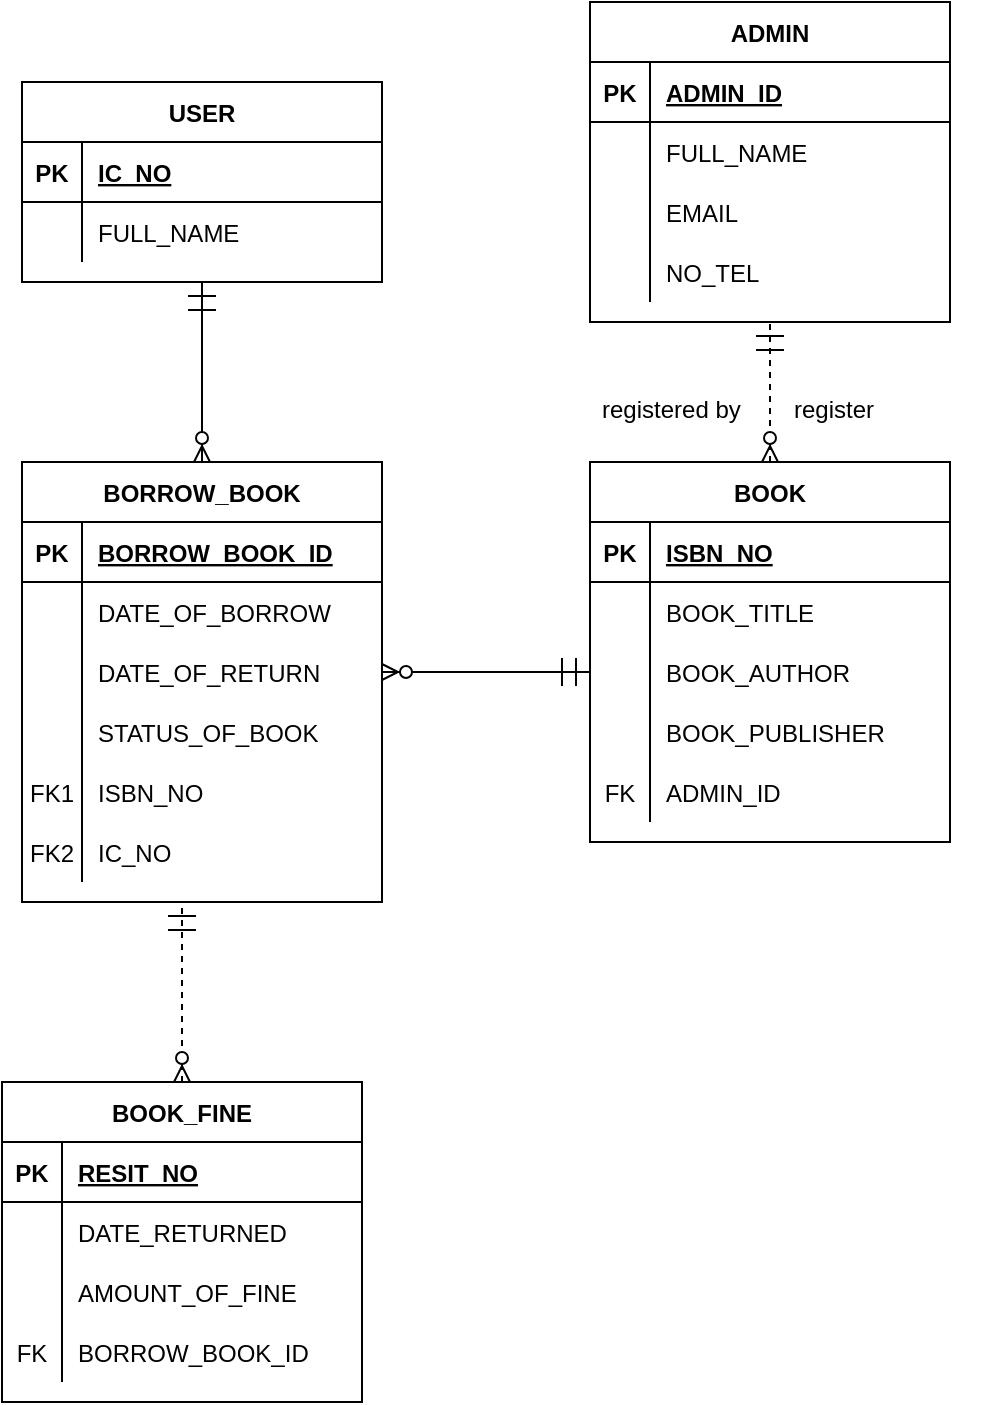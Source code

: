 <mxfile version="14.5.3" type="github">
  <diagram id="C5RBs43oDa-KdzZeNtuy" name="Page-1">
    <mxGraphModel dx="782" dy="437" grid="1" gridSize="10" guides="1" tooltips="1" connect="1" arrows="1" fold="1" page="1" pageScale="1" pageWidth="827" pageHeight="1169" math="0" shadow="0">
      <root>
        <mxCell id="WIyWlLk6GJQsqaUBKTNV-0" />
        <mxCell id="WIyWlLk6GJQsqaUBKTNV-1" parent="WIyWlLk6GJQsqaUBKTNV-0" />
        <mxCell id="B-8rYxw4rnspxTBN8n_3-0" value="USER" style="shape=table;startSize=30;container=1;collapsible=1;childLayout=tableLayout;fixedRows=1;rowLines=0;fontStyle=1;align=center;resizeLast=1;" vertex="1" parent="WIyWlLk6GJQsqaUBKTNV-1">
          <mxGeometry x="130" y="90" width="180" height="100" as="geometry" />
        </mxCell>
        <mxCell id="B-8rYxw4rnspxTBN8n_3-1" value="" style="shape=partialRectangle;collapsible=0;dropTarget=0;pointerEvents=0;fillColor=none;top=0;left=0;bottom=1;right=0;points=[[0,0.5],[1,0.5]];portConstraint=eastwest;" vertex="1" parent="B-8rYxw4rnspxTBN8n_3-0">
          <mxGeometry y="30" width="180" height="30" as="geometry" />
        </mxCell>
        <mxCell id="B-8rYxw4rnspxTBN8n_3-2" value="PK" style="shape=partialRectangle;connectable=0;fillColor=none;top=0;left=0;bottom=0;right=0;fontStyle=1;overflow=hidden;" vertex="1" parent="B-8rYxw4rnspxTBN8n_3-1">
          <mxGeometry width="30" height="30" as="geometry" />
        </mxCell>
        <mxCell id="B-8rYxw4rnspxTBN8n_3-3" value="IC_NO" style="shape=partialRectangle;connectable=0;fillColor=none;top=0;left=0;bottom=0;right=0;align=left;spacingLeft=6;fontStyle=5;overflow=hidden;" vertex="1" parent="B-8rYxw4rnspxTBN8n_3-1">
          <mxGeometry x="30" width="150" height="30" as="geometry" />
        </mxCell>
        <mxCell id="B-8rYxw4rnspxTBN8n_3-4" value="" style="shape=partialRectangle;collapsible=0;dropTarget=0;pointerEvents=0;fillColor=none;top=0;left=0;bottom=0;right=0;points=[[0,0.5],[1,0.5]];portConstraint=eastwest;" vertex="1" parent="B-8rYxw4rnspxTBN8n_3-0">
          <mxGeometry y="60" width="180" height="30" as="geometry" />
        </mxCell>
        <mxCell id="B-8rYxw4rnspxTBN8n_3-5" value="" style="shape=partialRectangle;connectable=0;fillColor=none;top=0;left=0;bottom=0;right=0;editable=1;overflow=hidden;" vertex="1" parent="B-8rYxw4rnspxTBN8n_3-4">
          <mxGeometry width="30" height="30" as="geometry" />
        </mxCell>
        <mxCell id="B-8rYxw4rnspxTBN8n_3-6" value="FULL_NAME" style="shape=partialRectangle;connectable=0;fillColor=none;top=0;left=0;bottom=0;right=0;align=left;spacingLeft=6;overflow=hidden;" vertex="1" parent="B-8rYxw4rnspxTBN8n_3-4">
          <mxGeometry x="30" width="150" height="30" as="geometry" />
        </mxCell>
        <mxCell id="B-8rYxw4rnspxTBN8n_3-13" value="ADMIN" style="shape=table;startSize=30;container=1;collapsible=1;childLayout=tableLayout;fixedRows=1;rowLines=0;fontStyle=1;align=center;resizeLast=1;" vertex="1" parent="WIyWlLk6GJQsqaUBKTNV-1">
          <mxGeometry x="414" y="50" width="180" height="160" as="geometry" />
        </mxCell>
        <mxCell id="B-8rYxw4rnspxTBN8n_3-14" value="" style="shape=partialRectangle;collapsible=0;dropTarget=0;pointerEvents=0;fillColor=none;top=0;left=0;bottom=1;right=0;points=[[0,0.5],[1,0.5]];portConstraint=eastwest;" vertex="1" parent="B-8rYxw4rnspxTBN8n_3-13">
          <mxGeometry y="30" width="180" height="30" as="geometry" />
        </mxCell>
        <mxCell id="B-8rYxw4rnspxTBN8n_3-15" value="PK" style="shape=partialRectangle;connectable=0;fillColor=none;top=0;left=0;bottom=0;right=0;fontStyle=1;overflow=hidden;" vertex="1" parent="B-8rYxw4rnspxTBN8n_3-14">
          <mxGeometry width="30" height="30" as="geometry" />
        </mxCell>
        <mxCell id="B-8rYxw4rnspxTBN8n_3-16" value="ADMIN_ID" style="shape=partialRectangle;connectable=0;fillColor=none;top=0;left=0;bottom=0;right=0;align=left;spacingLeft=6;fontStyle=5;overflow=hidden;" vertex="1" parent="B-8rYxw4rnspxTBN8n_3-14">
          <mxGeometry x="30" width="150" height="30" as="geometry" />
        </mxCell>
        <mxCell id="B-8rYxw4rnspxTBN8n_3-17" value="" style="shape=partialRectangle;collapsible=0;dropTarget=0;pointerEvents=0;fillColor=none;top=0;left=0;bottom=0;right=0;points=[[0,0.5],[1,0.5]];portConstraint=eastwest;" vertex="1" parent="B-8rYxw4rnspxTBN8n_3-13">
          <mxGeometry y="60" width="180" height="30" as="geometry" />
        </mxCell>
        <mxCell id="B-8rYxw4rnspxTBN8n_3-18" value="" style="shape=partialRectangle;connectable=0;fillColor=none;top=0;left=0;bottom=0;right=0;editable=1;overflow=hidden;" vertex="1" parent="B-8rYxw4rnspxTBN8n_3-17">
          <mxGeometry width="30" height="30" as="geometry" />
        </mxCell>
        <mxCell id="B-8rYxw4rnspxTBN8n_3-19" value="FULL_NAME" style="shape=partialRectangle;connectable=0;fillColor=none;top=0;left=0;bottom=0;right=0;align=left;spacingLeft=6;overflow=hidden;" vertex="1" parent="B-8rYxw4rnspxTBN8n_3-17">
          <mxGeometry x="30" width="150" height="30" as="geometry" />
        </mxCell>
        <mxCell id="B-8rYxw4rnspxTBN8n_3-20" value="" style="shape=partialRectangle;collapsible=0;dropTarget=0;pointerEvents=0;fillColor=none;top=0;left=0;bottom=0;right=0;points=[[0,0.5],[1,0.5]];portConstraint=eastwest;" vertex="1" parent="B-8rYxw4rnspxTBN8n_3-13">
          <mxGeometry y="90" width="180" height="30" as="geometry" />
        </mxCell>
        <mxCell id="B-8rYxw4rnspxTBN8n_3-21" value="" style="shape=partialRectangle;connectable=0;fillColor=none;top=0;left=0;bottom=0;right=0;editable=1;overflow=hidden;" vertex="1" parent="B-8rYxw4rnspxTBN8n_3-20">
          <mxGeometry width="30" height="30" as="geometry" />
        </mxCell>
        <mxCell id="B-8rYxw4rnspxTBN8n_3-22" value="EMAIL" style="shape=partialRectangle;connectable=0;fillColor=none;top=0;left=0;bottom=0;right=0;align=left;spacingLeft=6;overflow=hidden;" vertex="1" parent="B-8rYxw4rnspxTBN8n_3-20">
          <mxGeometry x="30" width="150" height="30" as="geometry" />
        </mxCell>
        <mxCell id="B-8rYxw4rnspxTBN8n_3-23" value="" style="shape=partialRectangle;collapsible=0;dropTarget=0;pointerEvents=0;fillColor=none;top=0;left=0;bottom=0;right=0;points=[[0,0.5],[1,0.5]];portConstraint=eastwest;" vertex="1" parent="B-8rYxw4rnspxTBN8n_3-13">
          <mxGeometry y="120" width="180" height="30" as="geometry" />
        </mxCell>
        <mxCell id="B-8rYxw4rnspxTBN8n_3-24" value="" style="shape=partialRectangle;connectable=0;fillColor=none;top=0;left=0;bottom=0;right=0;editable=1;overflow=hidden;" vertex="1" parent="B-8rYxw4rnspxTBN8n_3-23">
          <mxGeometry width="30" height="30" as="geometry" />
        </mxCell>
        <mxCell id="B-8rYxw4rnspxTBN8n_3-25" value="NO_TEL" style="shape=partialRectangle;connectable=0;fillColor=none;top=0;left=0;bottom=0;right=0;align=left;spacingLeft=6;overflow=hidden;" vertex="1" parent="B-8rYxw4rnspxTBN8n_3-23">
          <mxGeometry x="30" width="150" height="30" as="geometry" />
        </mxCell>
        <mxCell id="B-8rYxw4rnspxTBN8n_3-26" value="BORROW_BOOK" style="shape=table;startSize=30;container=1;collapsible=1;childLayout=tableLayout;fixedRows=1;rowLines=0;fontStyle=1;align=center;resizeLast=1;" vertex="1" parent="WIyWlLk6GJQsqaUBKTNV-1">
          <mxGeometry x="130" y="280" width="180" height="220" as="geometry" />
        </mxCell>
        <mxCell id="B-8rYxw4rnspxTBN8n_3-27" value="" style="shape=partialRectangle;collapsible=0;dropTarget=0;pointerEvents=0;fillColor=none;top=0;left=0;bottom=1;right=0;points=[[0,0.5],[1,0.5]];portConstraint=eastwest;" vertex="1" parent="B-8rYxw4rnspxTBN8n_3-26">
          <mxGeometry y="30" width="180" height="30" as="geometry" />
        </mxCell>
        <mxCell id="B-8rYxw4rnspxTBN8n_3-28" value="PK" style="shape=partialRectangle;connectable=0;fillColor=none;top=0;left=0;bottom=0;right=0;fontStyle=1;overflow=hidden;" vertex="1" parent="B-8rYxw4rnspxTBN8n_3-27">
          <mxGeometry width="30" height="30" as="geometry" />
        </mxCell>
        <mxCell id="B-8rYxw4rnspxTBN8n_3-29" value="BORROW_BOOK_ID" style="shape=partialRectangle;connectable=0;fillColor=none;top=0;left=0;bottom=0;right=0;align=left;spacingLeft=6;fontStyle=5;overflow=hidden;" vertex="1" parent="B-8rYxw4rnspxTBN8n_3-27">
          <mxGeometry x="30" width="150" height="30" as="geometry" />
        </mxCell>
        <mxCell id="B-8rYxw4rnspxTBN8n_3-30" value="" style="shape=partialRectangle;collapsible=0;dropTarget=0;pointerEvents=0;fillColor=none;top=0;left=0;bottom=0;right=0;points=[[0,0.5],[1,0.5]];portConstraint=eastwest;" vertex="1" parent="B-8rYxw4rnspxTBN8n_3-26">
          <mxGeometry y="60" width="180" height="30" as="geometry" />
        </mxCell>
        <mxCell id="B-8rYxw4rnspxTBN8n_3-31" value="" style="shape=partialRectangle;connectable=0;fillColor=none;top=0;left=0;bottom=0;right=0;editable=1;overflow=hidden;" vertex="1" parent="B-8rYxw4rnspxTBN8n_3-30">
          <mxGeometry width="30" height="30" as="geometry" />
        </mxCell>
        <mxCell id="B-8rYxw4rnspxTBN8n_3-32" value="DATE_OF_BORROW" style="shape=partialRectangle;connectable=0;fillColor=none;top=0;left=0;bottom=0;right=0;align=left;spacingLeft=6;overflow=hidden;" vertex="1" parent="B-8rYxw4rnspxTBN8n_3-30">
          <mxGeometry x="30" width="150" height="30" as="geometry" />
        </mxCell>
        <mxCell id="B-8rYxw4rnspxTBN8n_3-33" value="" style="shape=partialRectangle;collapsible=0;dropTarget=0;pointerEvents=0;fillColor=none;top=0;left=0;bottom=0;right=0;points=[[0,0.5],[1,0.5]];portConstraint=eastwest;" vertex="1" parent="B-8rYxw4rnspxTBN8n_3-26">
          <mxGeometry y="90" width="180" height="30" as="geometry" />
        </mxCell>
        <mxCell id="B-8rYxw4rnspxTBN8n_3-34" value="" style="shape=partialRectangle;connectable=0;fillColor=none;top=0;left=0;bottom=0;right=0;editable=1;overflow=hidden;" vertex="1" parent="B-8rYxw4rnspxTBN8n_3-33">
          <mxGeometry width="30" height="30" as="geometry" />
        </mxCell>
        <mxCell id="B-8rYxw4rnspxTBN8n_3-35" value="DATE_OF_RETURN" style="shape=partialRectangle;connectable=0;fillColor=none;top=0;left=0;bottom=0;right=0;align=left;spacingLeft=6;overflow=hidden;" vertex="1" parent="B-8rYxw4rnspxTBN8n_3-33">
          <mxGeometry x="30" width="150" height="30" as="geometry" />
        </mxCell>
        <mxCell id="B-8rYxw4rnspxTBN8n_3-36" value="" style="shape=partialRectangle;collapsible=0;dropTarget=0;pointerEvents=0;fillColor=none;top=0;left=0;bottom=0;right=0;points=[[0,0.5],[1,0.5]];portConstraint=eastwest;" vertex="1" parent="B-8rYxw4rnspxTBN8n_3-26">
          <mxGeometry y="120" width="180" height="30" as="geometry" />
        </mxCell>
        <mxCell id="B-8rYxw4rnspxTBN8n_3-37" value="" style="shape=partialRectangle;connectable=0;fillColor=none;top=0;left=0;bottom=0;right=0;editable=1;overflow=hidden;" vertex="1" parent="B-8rYxw4rnspxTBN8n_3-36">
          <mxGeometry width="30" height="30" as="geometry" />
        </mxCell>
        <mxCell id="B-8rYxw4rnspxTBN8n_3-38" value="STATUS_OF_BOOK" style="shape=partialRectangle;connectable=0;fillColor=none;top=0;left=0;bottom=0;right=0;align=left;spacingLeft=6;overflow=hidden;" vertex="1" parent="B-8rYxw4rnspxTBN8n_3-36">
          <mxGeometry x="30" width="150" height="30" as="geometry" />
        </mxCell>
        <mxCell id="B-8rYxw4rnspxTBN8n_3-42" value="" style="shape=partialRectangle;collapsible=0;dropTarget=0;pointerEvents=0;fillColor=none;top=0;left=0;bottom=0;right=0;points=[[0,0.5],[1,0.5]];portConstraint=eastwest;" vertex="1" parent="B-8rYxw4rnspxTBN8n_3-26">
          <mxGeometry y="150" width="180" height="30" as="geometry" />
        </mxCell>
        <mxCell id="B-8rYxw4rnspxTBN8n_3-43" value="FK1" style="shape=partialRectangle;connectable=0;fillColor=none;top=0;left=0;bottom=0;right=0;fontStyle=0;overflow=hidden;" vertex="1" parent="B-8rYxw4rnspxTBN8n_3-42">
          <mxGeometry width="30" height="30" as="geometry" />
        </mxCell>
        <mxCell id="B-8rYxw4rnspxTBN8n_3-44" value="ISBN_NO" style="shape=partialRectangle;connectable=0;fillColor=none;top=0;left=0;bottom=0;right=0;align=left;spacingLeft=6;fontStyle=0;overflow=hidden;" vertex="1" parent="B-8rYxw4rnspxTBN8n_3-42">
          <mxGeometry x="30" width="150" height="30" as="geometry" />
        </mxCell>
        <mxCell id="B-8rYxw4rnspxTBN8n_3-45" value="" style="shape=partialRectangle;collapsible=0;dropTarget=0;pointerEvents=0;fillColor=none;top=0;left=0;bottom=0;right=0;points=[[0,0.5],[1,0.5]];portConstraint=eastwest;" vertex="1" parent="B-8rYxw4rnspxTBN8n_3-26">
          <mxGeometry y="180" width="180" height="30" as="geometry" />
        </mxCell>
        <mxCell id="B-8rYxw4rnspxTBN8n_3-46" value="FK2" style="shape=partialRectangle;connectable=0;fillColor=none;top=0;left=0;bottom=0;right=0;fontStyle=0;overflow=hidden;" vertex="1" parent="B-8rYxw4rnspxTBN8n_3-45">
          <mxGeometry width="30" height="30" as="geometry" />
        </mxCell>
        <mxCell id="B-8rYxw4rnspxTBN8n_3-47" value="IC_NO" style="shape=partialRectangle;connectable=0;fillColor=none;top=0;left=0;bottom=0;right=0;align=left;spacingLeft=6;fontStyle=0;overflow=hidden;" vertex="1" parent="B-8rYxw4rnspxTBN8n_3-45">
          <mxGeometry x="30" width="150" height="30" as="geometry" />
        </mxCell>
        <mxCell id="B-8rYxw4rnspxTBN8n_3-48" value="BOOK" style="shape=table;startSize=30;container=1;collapsible=1;childLayout=tableLayout;fixedRows=1;rowLines=0;fontStyle=1;align=center;resizeLast=1;" vertex="1" parent="WIyWlLk6GJQsqaUBKTNV-1">
          <mxGeometry x="414" y="280" width="180" height="190" as="geometry" />
        </mxCell>
        <mxCell id="B-8rYxw4rnspxTBN8n_3-49" value="" style="shape=partialRectangle;collapsible=0;dropTarget=0;pointerEvents=0;fillColor=none;top=0;left=0;bottom=1;right=0;points=[[0,0.5],[1,0.5]];portConstraint=eastwest;" vertex="1" parent="B-8rYxw4rnspxTBN8n_3-48">
          <mxGeometry y="30" width="180" height="30" as="geometry" />
        </mxCell>
        <mxCell id="B-8rYxw4rnspxTBN8n_3-50" value="PK" style="shape=partialRectangle;connectable=0;fillColor=none;top=0;left=0;bottom=0;right=0;fontStyle=1;overflow=hidden;" vertex="1" parent="B-8rYxw4rnspxTBN8n_3-49">
          <mxGeometry width="30" height="30" as="geometry" />
        </mxCell>
        <mxCell id="B-8rYxw4rnspxTBN8n_3-51" value="ISBN_NO" style="shape=partialRectangle;connectable=0;fillColor=none;top=0;left=0;bottom=0;right=0;align=left;spacingLeft=6;fontStyle=5;overflow=hidden;" vertex="1" parent="B-8rYxw4rnspxTBN8n_3-49">
          <mxGeometry x="30" width="150" height="30" as="geometry" />
        </mxCell>
        <mxCell id="B-8rYxw4rnspxTBN8n_3-52" value="" style="shape=partialRectangle;collapsible=0;dropTarget=0;pointerEvents=0;fillColor=none;top=0;left=0;bottom=0;right=0;points=[[0,0.5],[1,0.5]];portConstraint=eastwest;" vertex="1" parent="B-8rYxw4rnspxTBN8n_3-48">
          <mxGeometry y="60" width="180" height="30" as="geometry" />
        </mxCell>
        <mxCell id="B-8rYxw4rnspxTBN8n_3-53" value="" style="shape=partialRectangle;connectable=0;fillColor=none;top=0;left=0;bottom=0;right=0;editable=1;overflow=hidden;" vertex="1" parent="B-8rYxw4rnspxTBN8n_3-52">
          <mxGeometry width="30" height="30" as="geometry" />
        </mxCell>
        <mxCell id="B-8rYxw4rnspxTBN8n_3-54" value="BOOK_TITLE" style="shape=partialRectangle;connectable=0;fillColor=none;top=0;left=0;bottom=0;right=0;align=left;spacingLeft=6;overflow=hidden;" vertex="1" parent="B-8rYxw4rnspxTBN8n_3-52">
          <mxGeometry x="30" width="150" height="30" as="geometry" />
        </mxCell>
        <mxCell id="B-8rYxw4rnspxTBN8n_3-55" value="" style="shape=partialRectangle;collapsible=0;dropTarget=0;pointerEvents=0;fillColor=none;top=0;left=0;bottom=0;right=0;points=[[0,0.5],[1,0.5]];portConstraint=eastwest;" vertex="1" parent="B-8rYxw4rnspxTBN8n_3-48">
          <mxGeometry y="90" width="180" height="30" as="geometry" />
        </mxCell>
        <mxCell id="B-8rYxw4rnspxTBN8n_3-56" value="" style="shape=partialRectangle;connectable=0;fillColor=none;top=0;left=0;bottom=0;right=0;editable=1;overflow=hidden;" vertex="1" parent="B-8rYxw4rnspxTBN8n_3-55">
          <mxGeometry width="30" height="30" as="geometry" />
        </mxCell>
        <mxCell id="B-8rYxw4rnspxTBN8n_3-57" value="BOOK_AUTHOR" style="shape=partialRectangle;connectable=0;fillColor=none;top=0;left=0;bottom=0;right=0;align=left;spacingLeft=6;overflow=hidden;" vertex="1" parent="B-8rYxw4rnspxTBN8n_3-55">
          <mxGeometry x="30" width="150" height="30" as="geometry" />
        </mxCell>
        <mxCell id="B-8rYxw4rnspxTBN8n_3-58" value="" style="shape=partialRectangle;collapsible=0;dropTarget=0;pointerEvents=0;fillColor=none;top=0;left=0;bottom=0;right=0;points=[[0,0.5],[1,0.5]];portConstraint=eastwest;" vertex="1" parent="B-8rYxw4rnspxTBN8n_3-48">
          <mxGeometry y="120" width="180" height="30" as="geometry" />
        </mxCell>
        <mxCell id="B-8rYxw4rnspxTBN8n_3-59" value="" style="shape=partialRectangle;connectable=0;fillColor=none;top=0;left=0;bottom=0;right=0;editable=1;overflow=hidden;" vertex="1" parent="B-8rYxw4rnspxTBN8n_3-58">
          <mxGeometry width="30" height="30" as="geometry" />
        </mxCell>
        <mxCell id="B-8rYxw4rnspxTBN8n_3-60" value="BOOK_PUBLISHER" style="shape=partialRectangle;connectable=0;fillColor=none;top=0;left=0;bottom=0;right=0;align=left;spacingLeft=6;overflow=hidden;" vertex="1" parent="B-8rYxw4rnspxTBN8n_3-58">
          <mxGeometry x="30" width="150" height="30" as="geometry" />
        </mxCell>
        <mxCell id="B-8rYxw4rnspxTBN8n_3-61" value="" style="shape=partialRectangle;collapsible=0;dropTarget=0;pointerEvents=0;fillColor=none;top=0;left=0;bottom=0;right=0;points=[[0,0.5],[1,0.5]];portConstraint=eastwest;" vertex="1" parent="B-8rYxw4rnspxTBN8n_3-48">
          <mxGeometry y="150" width="180" height="30" as="geometry" />
        </mxCell>
        <mxCell id="B-8rYxw4rnspxTBN8n_3-62" value="FK" style="shape=partialRectangle;connectable=0;fillColor=none;top=0;left=0;bottom=0;right=0;fontStyle=0;overflow=hidden;" vertex="1" parent="B-8rYxw4rnspxTBN8n_3-61">
          <mxGeometry width="30" height="30" as="geometry" />
        </mxCell>
        <mxCell id="B-8rYxw4rnspxTBN8n_3-63" value="ADMIN_ID" style="shape=partialRectangle;connectable=0;fillColor=none;top=0;left=0;bottom=0;right=0;align=left;spacingLeft=6;fontStyle=0;overflow=hidden;" vertex="1" parent="B-8rYxw4rnspxTBN8n_3-61">
          <mxGeometry x="30" width="150" height="30" as="geometry" />
        </mxCell>
        <mxCell id="B-8rYxw4rnspxTBN8n_3-64" value="BOOK_FINE" style="shape=table;startSize=30;container=1;collapsible=1;childLayout=tableLayout;fixedRows=1;rowLines=0;fontStyle=1;align=center;resizeLast=1;" vertex="1" parent="WIyWlLk6GJQsqaUBKTNV-1">
          <mxGeometry x="120" y="590" width="180" height="160" as="geometry" />
        </mxCell>
        <mxCell id="B-8rYxw4rnspxTBN8n_3-65" value="" style="shape=partialRectangle;collapsible=0;dropTarget=0;pointerEvents=0;fillColor=none;top=0;left=0;bottom=1;right=0;points=[[0,0.5],[1,0.5]];portConstraint=eastwest;" vertex="1" parent="B-8rYxw4rnspxTBN8n_3-64">
          <mxGeometry y="30" width="180" height="30" as="geometry" />
        </mxCell>
        <mxCell id="B-8rYxw4rnspxTBN8n_3-66" value="PK" style="shape=partialRectangle;connectable=0;fillColor=none;top=0;left=0;bottom=0;right=0;fontStyle=1;overflow=hidden;" vertex="1" parent="B-8rYxw4rnspxTBN8n_3-65">
          <mxGeometry width="30" height="30" as="geometry" />
        </mxCell>
        <mxCell id="B-8rYxw4rnspxTBN8n_3-67" value="RESIT_NO" style="shape=partialRectangle;connectable=0;fillColor=none;top=0;left=0;bottom=0;right=0;align=left;spacingLeft=6;fontStyle=5;overflow=hidden;" vertex="1" parent="B-8rYxw4rnspxTBN8n_3-65">
          <mxGeometry x="30" width="150" height="30" as="geometry" />
        </mxCell>
        <mxCell id="B-8rYxw4rnspxTBN8n_3-68" value="" style="shape=partialRectangle;collapsible=0;dropTarget=0;pointerEvents=0;fillColor=none;top=0;left=0;bottom=0;right=0;points=[[0,0.5],[1,0.5]];portConstraint=eastwest;" vertex="1" parent="B-8rYxw4rnspxTBN8n_3-64">
          <mxGeometry y="60" width="180" height="30" as="geometry" />
        </mxCell>
        <mxCell id="B-8rYxw4rnspxTBN8n_3-69" value="" style="shape=partialRectangle;connectable=0;fillColor=none;top=0;left=0;bottom=0;right=0;editable=1;overflow=hidden;" vertex="1" parent="B-8rYxw4rnspxTBN8n_3-68">
          <mxGeometry width="30" height="30" as="geometry" />
        </mxCell>
        <mxCell id="B-8rYxw4rnspxTBN8n_3-70" value="DATE_RETURNED" style="shape=partialRectangle;connectable=0;fillColor=none;top=0;left=0;bottom=0;right=0;align=left;spacingLeft=6;overflow=hidden;" vertex="1" parent="B-8rYxw4rnspxTBN8n_3-68">
          <mxGeometry x="30" width="150" height="30" as="geometry" />
        </mxCell>
        <mxCell id="B-8rYxw4rnspxTBN8n_3-71" value="" style="shape=partialRectangle;collapsible=0;dropTarget=0;pointerEvents=0;fillColor=none;top=0;left=0;bottom=0;right=0;points=[[0,0.5],[1,0.5]];portConstraint=eastwest;" vertex="1" parent="B-8rYxw4rnspxTBN8n_3-64">
          <mxGeometry y="90" width="180" height="30" as="geometry" />
        </mxCell>
        <mxCell id="B-8rYxw4rnspxTBN8n_3-72" value="" style="shape=partialRectangle;connectable=0;fillColor=none;top=0;left=0;bottom=0;right=0;editable=1;overflow=hidden;" vertex="1" parent="B-8rYxw4rnspxTBN8n_3-71">
          <mxGeometry width="30" height="30" as="geometry" />
        </mxCell>
        <mxCell id="B-8rYxw4rnspxTBN8n_3-73" value="AMOUNT_OF_FINE" style="shape=partialRectangle;connectable=0;fillColor=none;top=0;left=0;bottom=0;right=0;align=left;spacingLeft=6;overflow=hidden;" vertex="1" parent="B-8rYxw4rnspxTBN8n_3-71">
          <mxGeometry x="30" width="150" height="30" as="geometry" />
        </mxCell>
        <mxCell id="B-8rYxw4rnspxTBN8n_3-81" value="" style="shape=partialRectangle;collapsible=0;dropTarget=0;pointerEvents=0;fillColor=none;top=0;left=0;bottom=0;right=0;points=[[0,0.5],[1,0.5]];portConstraint=eastwest;" vertex="1" parent="B-8rYxw4rnspxTBN8n_3-64">
          <mxGeometry y="120" width="180" height="30" as="geometry" />
        </mxCell>
        <mxCell id="B-8rYxw4rnspxTBN8n_3-82" value="FK" style="shape=partialRectangle;connectable=0;fillColor=none;top=0;left=0;bottom=0;right=0;fontStyle=0;overflow=hidden;" vertex="1" parent="B-8rYxw4rnspxTBN8n_3-81">
          <mxGeometry width="30" height="30" as="geometry" />
        </mxCell>
        <mxCell id="B-8rYxw4rnspxTBN8n_3-83" value="BORROW_BOOK_ID" style="shape=partialRectangle;connectable=0;fillColor=none;top=0;left=0;bottom=0;right=0;align=left;spacingLeft=6;fontStyle=0;overflow=hidden;" vertex="1" parent="B-8rYxw4rnspxTBN8n_3-81">
          <mxGeometry x="30" width="150" height="30" as="geometry" />
        </mxCell>
        <mxCell id="B-8rYxw4rnspxTBN8n_3-85" value="" style="endArrow=ERmandOne;endFill=0;endSize=12;html=1;startArrow=ERzeroToMany;startFill=1;entryX=0.5;entryY=1;entryDx=0;entryDy=0;exitX=0.5;exitY=0;exitDx=0;exitDy=0;dashed=1;" edge="1" parent="WIyWlLk6GJQsqaUBKTNV-1" source="B-8rYxw4rnspxTBN8n_3-48" target="B-8rYxw4rnspxTBN8n_3-13">
          <mxGeometry width="160" relative="1" as="geometry">
            <mxPoint x="400" y="280" as="sourcePoint" />
            <mxPoint x="560" y="280" as="targetPoint" />
          </mxGeometry>
        </mxCell>
        <mxCell id="B-8rYxw4rnspxTBN8n_3-86" value="" style="endArrow=ERmandOne;endFill=0;endSize=12;html=1;startArrow=ERzeroToMany;startFill=1;exitX=0.5;exitY=0;exitDx=0;exitDy=0;dashed=1;" edge="1" parent="WIyWlLk6GJQsqaUBKTNV-1">
          <mxGeometry width="160" relative="1" as="geometry">
            <mxPoint x="210" y="590" as="sourcePoint" />
            <mxPoint x="210" y="500" as="targetPoint" />
          </mxGeometry>
        </mxCell>
        <mxCell id="B-8rYxw4rnspxTBN8n_3-87" value="" style="endArrow=ERmandOne;endFill=0;endSize=12;html=1;startArrow=ERzeroToMany;startFill=1;entryX=0;entryY=0.5;entryDx=0;entryDy=0;exitX=1;exitY=0.5;exitDx=0;exitDy=0;" edge="1" parent="WIyWlLk6GJQsqaUBKTNV-1" source="B-8rYxw4rnspxTBN8n_3-33" target="B-8rYxw4rnspxTBN8n_3-55">
          <mxGeometry width="160" relative="1" as="geometry">
            <mxPoint x="350" y="410" as="sourcePoint" />
            <mxPoint x="350" y="310" as="targetPoint" />
          </mxGeometry>
        </mxCell>
        <mxCell id="B-8rYxw4rnspxTBN8n_3-88" value="" style="endArrow=ERmandOne;endFill=0;endSize=12;html=1;startArrow=ERzeroToMany;startFill=1;entryX=0.5;entryY=1;entryDx=0;entryDy=0;exitX=0.5;exitY=0;exitDx=0;exitDy=0;" edge="1" parent="WIyWlLk6GJQsqaUBKTNV-1" source="B-8rYxw4rnspxTBN8n_3-26" target="B-8rYxw4rnspxTBN8n_3-0">
          <mxGeometry width="160" relative="1" as="geometry">
            <mxPoint x="168" y="240" as="sourcePoint" />
            <mxPoint x="272" y="240" as="targetPoint" />
          </mxGeometry>
        </mxCell>
        <mxCell id="B-8rYxw4rnspxTBN8n_3-89" value="register" style="text;strokeColor=none;fillColor=none;align=left;verticalAlign=top;spacingLeft=4;spacingRight=4;overflow=hidden;rotatable=0;points=[[0,0.5],[1,0.5]];portConstraint=eastwest;" vertex="1" parent="WIyWlLk6GJQsqaUBKTNV-1">
          <mxGeometry x="510" y="240" width="100" height="26" as="geometry" />
        </mxCell>
        <mxCell id="B-8rYxw4rnspxTBN8n_3-90" value="registered by" style="text;strokeColor=none;fillColor=none;align=left;verticalAlign=top;spacingLeft=4;spacingRight=4;overflow=hidden;rotatable=0;points=[[0,0.5],[1,0.5]];portConstraint=eastwest;" vertex="1" parent="WIyWlLk6GJQsqaUBKTNV-1">
          <mxGeometry x="414" y="240" width="86" height="26" as="geometry" />
        </mxCell>
      </root>
    </mxGraphModel>
  </diagram>
</mxfile>
